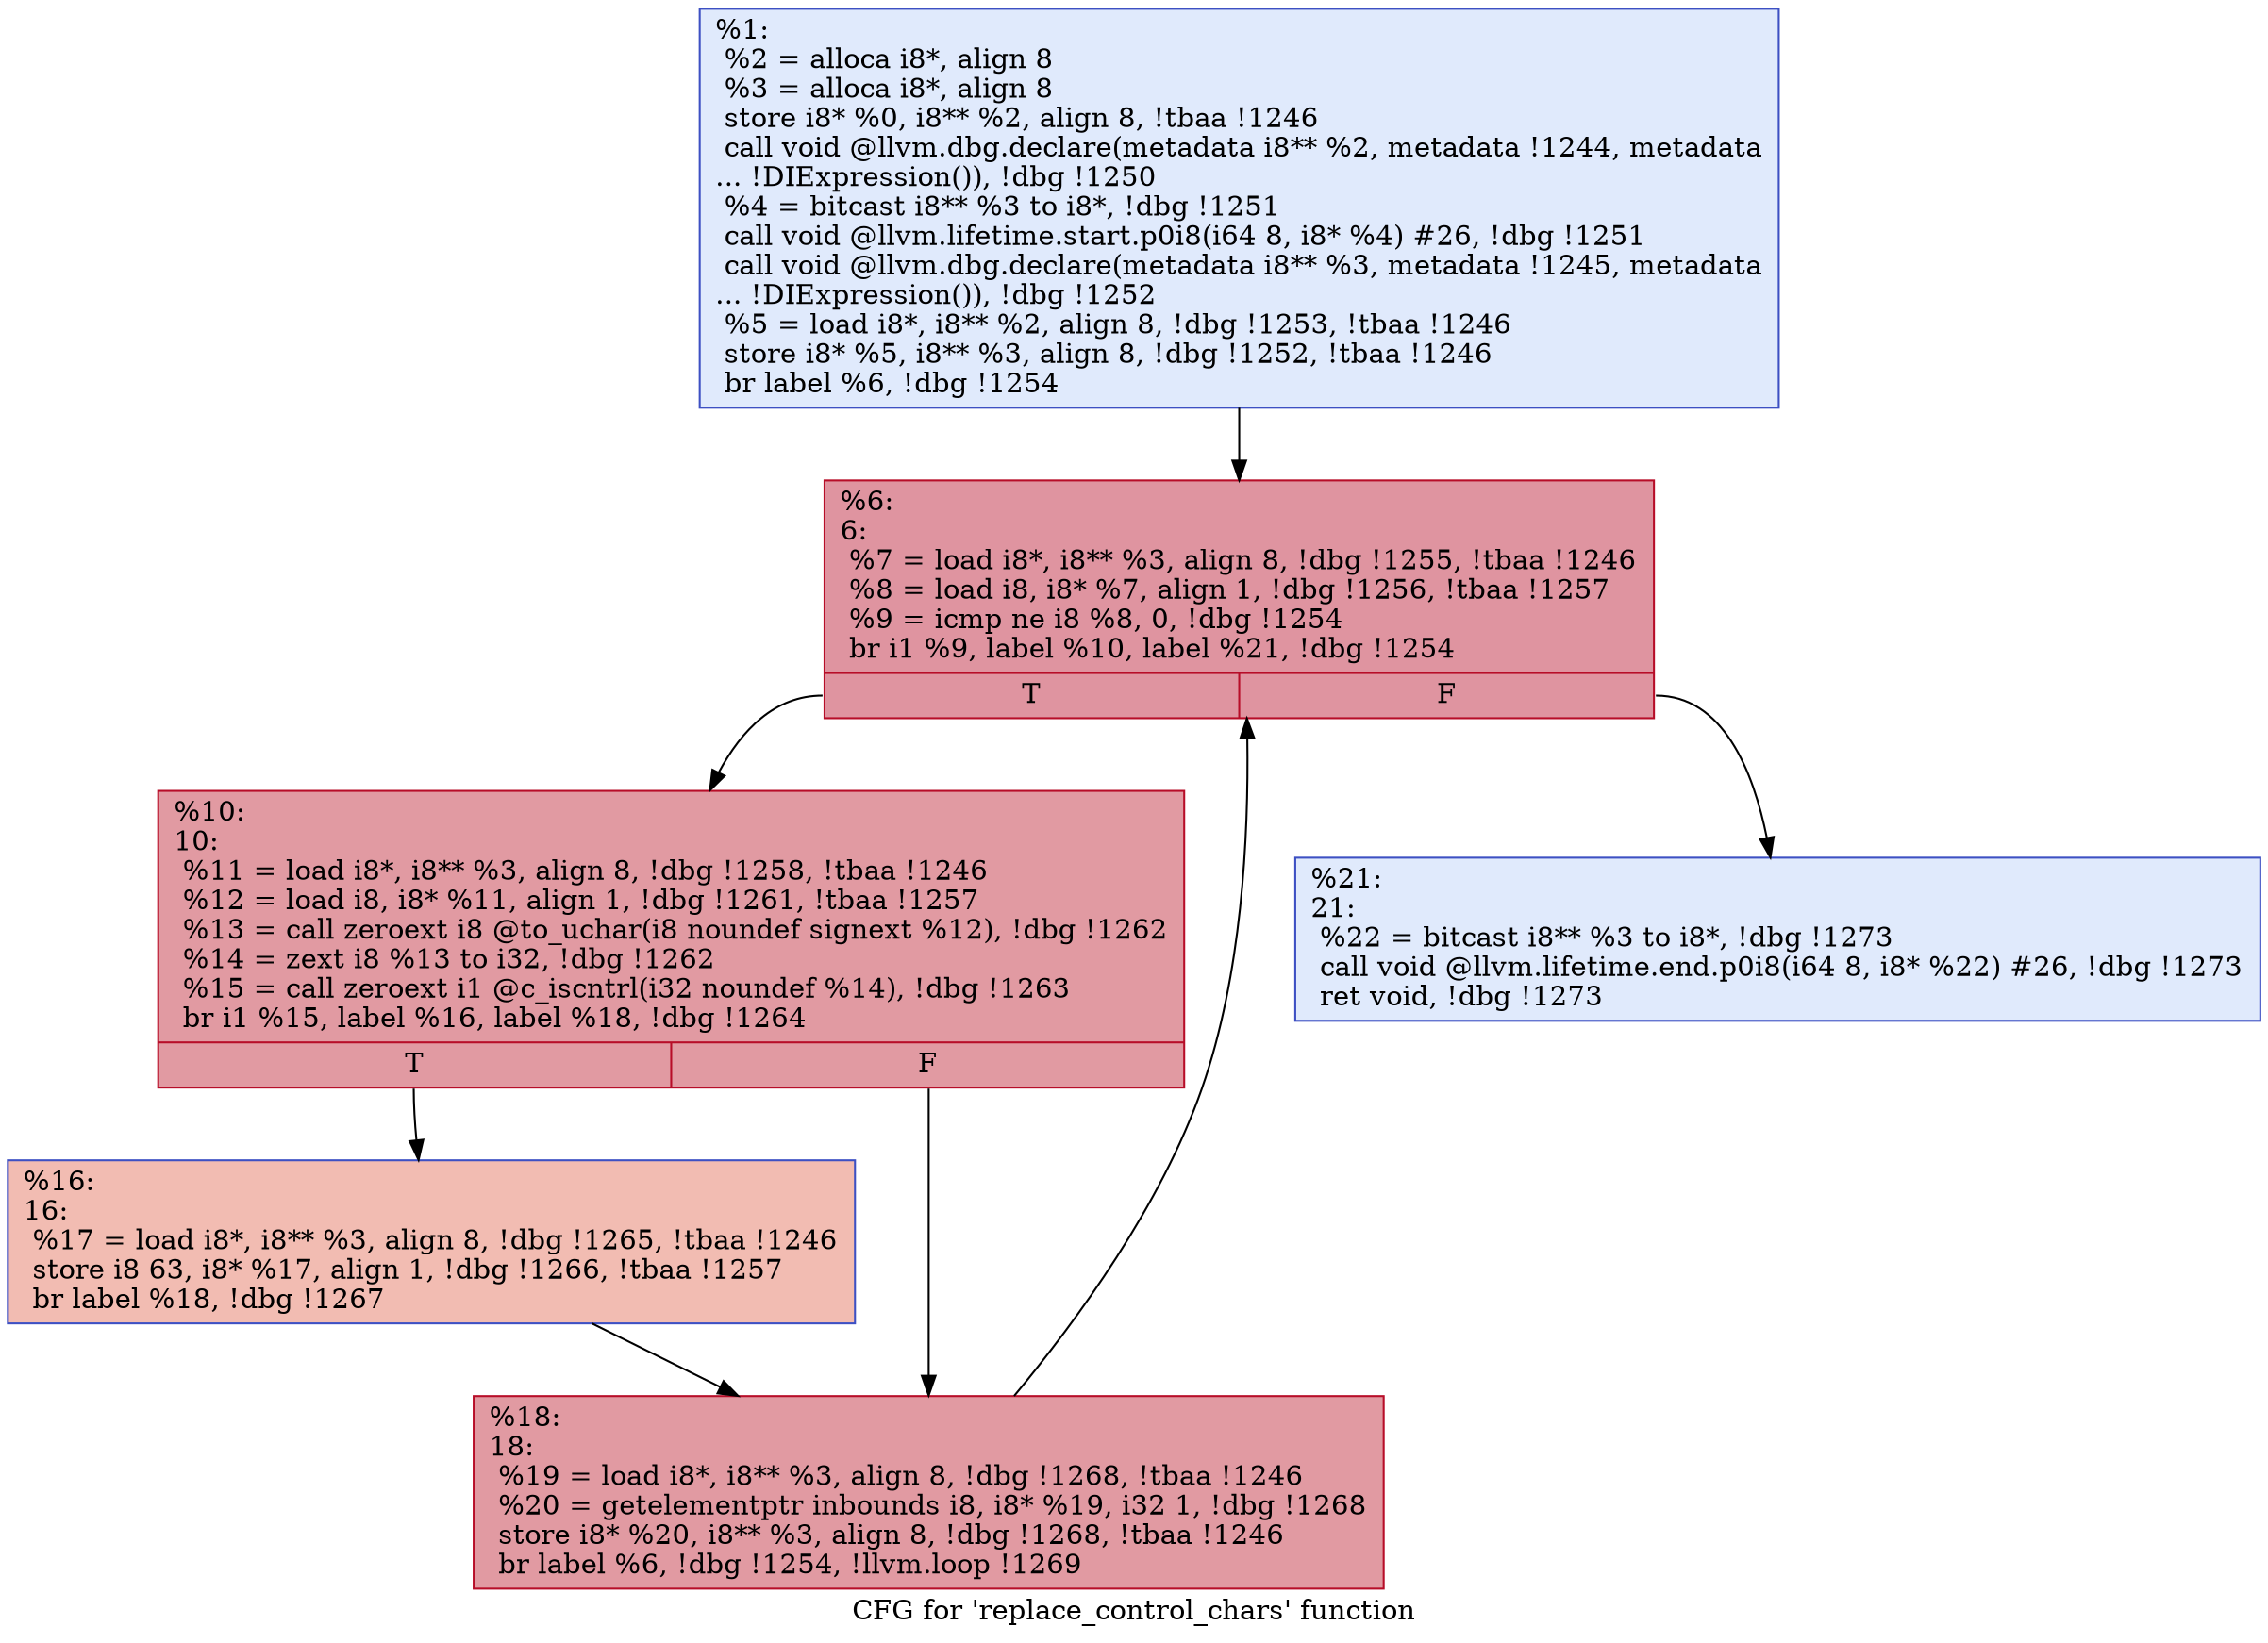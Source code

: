 digraph "CFG for 'replace_control_chars' function" {
	label="CFG for 'replace_control_chars' function";

	Node0x11063a0 [shape=record,color="#3d50c3ff", style=filled, fillcolor="#b9d0f970",label="{%1:\l  %2 = alloca i8*, align 8\l  %3 = alloca i8*, align 8\l  store i8* %0, i8** %2, align 8, !tbaa !1246\l  call void @llvm.dbg.declare(metadata i8** %2, metadata !1244, metadata\l... !DIExpression()), !dbg !1250\l  %4 = bitcast i8** %3 to i8*, !dbg !1251\l  call void @llvm.lifetime.start.p0i8(i64 8, i8* %4) #26, !dbg !1251\l  call void @llvm.dbg.declare(metadata i8** %3, metadata !1245, metadata\l... !DIExpression()), !dbg !1252\l  %5 = load i8*, i8** %2, align 8, !dbg !1253, !tbaa !1246\l  store i8* %5, i8** %3, align 8, !dbg !1252, !tbaa !1246\l  br label %6, !dbg !1254\l}"];
	Node0x11063a0 -> Node0x11064b0;
	Node0x11064b0 [shape=record,color="#b70d28ff", style=filled, fillcolor="#b70d2870",label="{%6:\l6:                                                \l  %7 = load i8*, i8** %3, align 8, !dbg !1255, !tbaa !1246\l  %8 = load i8, i8* %7, align 1, !dbg !1256, !tbaa !1257\l  %9 = icmp ne i8 %8, 0, !dbg !1254\l  br i1 %9, label %10, label %21, !dbg !1254\l|{<s0>T|<s1>F}}"];
	Node0x11064b0:s0 -> Node0x1106500;
	Node0x11064b0:s1 -> Node0x11065f0;
	Node0x1106500 [shape=record,color="#b70d28ff", style=filled, fillcolor="#bb1b2c70",label="{%10:\l10:                                               \l  %11 = load i8*, i8** %3, align 8, !dbg !1258, !tbaa !1246\l  %12 = load i8, i8* %11, align 1, !dbg !1261, !tbaa !1257\l  %13 = call zeroext i8 @to_uchar(i8 noundef signext %12), !dbg !1262\l  %14 = zext i8 %13 to i32, !dbg !1262\l  %15 = call zeroext i1 @c_iscntrl(i32 noundef %14), !dbg !1263\l  br i1 %15, label %16, label %18, !dbg !1264\l|{<s0>T|<s1>F}}"];
	Node0x1106500:s0 -> Node0x1106550;
	Node0x1106500:s1 -> Node0x11065a0;
	Node0x1106550 [shape=record,color="#3d50c3ff", style=filled, fillcolor="#e1675170",label="{%16:\l16:                                               \l  %17 = load i8*, i8** %3, align 8, !dbg !1265, !tbaa !1246\l  store i8 63, i8* %17, align 1, !dbg !1266, !tbaa !1257\l  br label %18, !dbg !1267\l}"];
	Node0x1106550 -> Node0x11065a0;
	Node0x11065a0 [shape=record,color="#b70d28ff", style=filled, fillcolor="#bb1b2c70",label="{%18:\l18:                                               \l  %19 = load i8*, i8** %3, align 8, !dbg !1268, !tbaa !1246\l  %20 = getelementptr inbounds i8, i8* %19, i32 1, !dbg !1268\l  store i8* %20, i8** %3, align 8, !dbg !1268, !tbaa !1246\l  br label %6, !dbg !1254, !llvm.loop !1269\l}"];
	Node0x11065a0 -> Node0x11064b0;
	Node0x11065f0 [shape=record,color="#3d50c3ff", style=filled, fillcolor="#b9d0f970",label="{%21:\l21:                                               \l  %22 = bitcast i8** %3 to i8*, !dbg !1273\l  call void @llvm.lifetime.end.p0i8(i64 8, i8* %22) #26, !dbg !1273\l  ret void, !dbg !1273\l}"];
}
